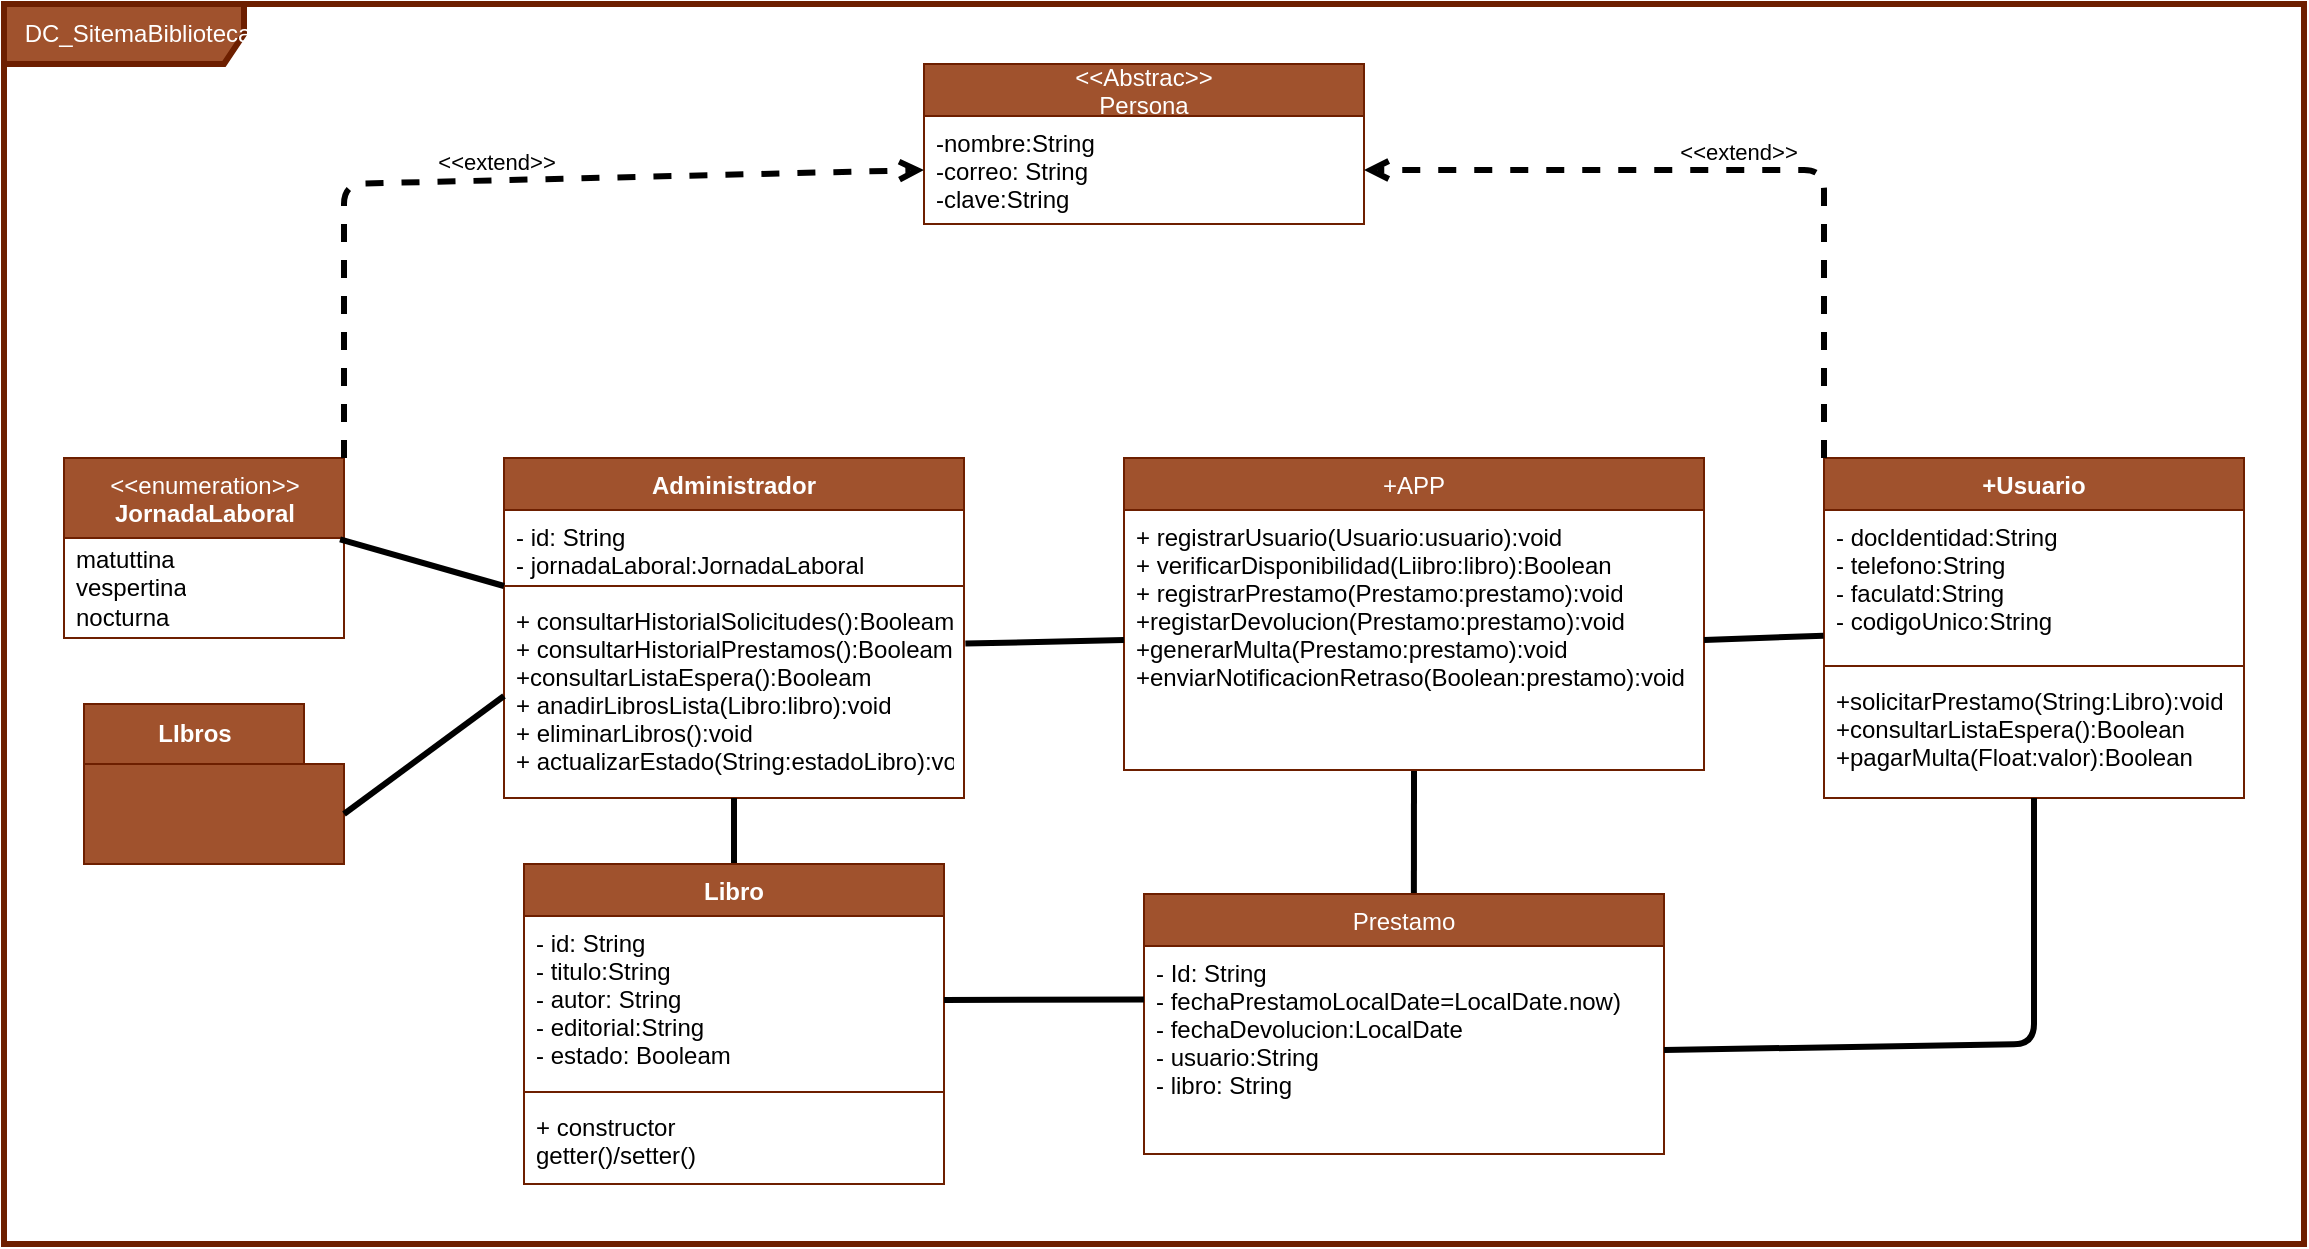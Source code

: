 <mxfile>
    <diagram id="T8FiycI4r1MDCLo_U2ed" name="Page-1">
        <mxGraphModel dx="890" dy="746" grid="1" gridSize="10" guides="1" tooltips="1" connect="1" arrows="1" fold="1" page="0" pageScale="1" pageWidth="850" pageHeight="1100" background="#ffffff" math="0" shadow="0">
            <root>
                <mxCell id="0"/>
                <mxCell id="1" parent="0"/>
                <mxCell id="2" value="&amp;nbsp;DC_SitemaBiblioteca" style="shape=umlFrame;whiteSpace=wrap;html=1;width=120;height=30;boundedLbl=1;verticalAlign=middle;align=left;spacingLeft=5;fillColor=#a0522d;strokeColor=#6D1F00;strokeWidth=3;fontColor=#ffffff;" parent="1" vertex="1">
                    <mxGeometry x="-280" y="-30" width="1150" height="620" as="geometry"/>
                </mxCell>
                <mxCell id="34" style="edgeStyle=none;html=1;exitX=0.5;exitY=1;exitDx=0;exitDy=0;entryX=0.519;entryY=0.038;entryDx=0;entryDy=0;entryPerimeter=0;strokeColor=#000000;strokeWidth=3;fontColor=#000000;endArrow=none;endFill=0;" parent="1" source="3" target="15" edge="1">
                    <mxGeometry relative="1" as="geometry"/>
                </mxCell>
                <mxCell id="3" value="+APP" style="swimlane;fontStyle=0;childLayout=stackLayout;horizontal=1;startSize=26;fillColor=#a0522d;horizontalStack=0;resizeParent=1;resizeParentMax=0;resizeLast=0;collapsible=1;marginBottom=0;strokeColor=#6D1F00;fontColor=#ffffff;" parent="1" vertex="1">
                    <mxGeometry x="280" y="197" width="290" height="156" as="geometry"/>
                </mxCell>
                <mxCell id="6" value="+ registrarUsuario(Usuario:usuario):void&#10;+ verificarDisponibilidad(Liibro:libro):Boolean&#10;+ registrarPrestamo(Prestamo:prestamo):void&#10;+registarDevolucion(Prestamo:prestamo):void&#10;+generarMulta(Prestamo:prestamo):void&#10;+enviarNotificacionRetraso(Boolean:prestamo):void&#10;" style="text;strokeColor=none;fillColor=none;align=left;verticalAlign=top;spacingLeft=4;spacingRight=4;overflow=hidden;rotatable=0;points=[[0,0.5],[1,0.5]];portConstraint=eastwest;fontColor=#000000;" parent="3" vertex="1">
                    <mxGeometry y="26" width="290" height="130" as="geometry"/>
                </mxCell>
                <mxCell id="9" value="&lt;&lt;Abstrac&gt;&gt;&#10;Persona" style="swimlane;fontStyle=0;childLayout=stackLayout;horizontal=1;startSize=26;fillColor=#a0522d;horizontalStack=0;resizeParent=1;resizeParentMax=0;resizeLast=0;collapsible=1;marginBottom=0;strokeColor=#6D1F00;fontColor=#ffffff;" parent="1" vertex="1">
                    <mxGeometry x="180" width="220" height="80" as="geometry"/>
                </mxCell>
                <mxCell id="10" value="-nombre:String&#10;-correo: String&#10;-clave:String" style="text;strokeColor=none;fillColor=none;align=left;verticalAlign=top;spacingLeft=4;spacingRight=4;overflow=hidden;rotatable=0;points=[[0,0.5],[1,0.5]];portConstraint=eastwest;fontColor=#000000;" parent="9" vertex="1">
                    <mxGeometry y="26" width="220" height="54" as="geometry"/>
                </mxCell>
                <mxCell id="11" value="+Usuario" style="swimlane;fontStyle=1;align=center;verticalAlign=top;childLayout=stackLayout;horizontal=1;startSize=26;horizontalStack=0;resizeParent=1;resizeParentMax=0;resizeLast=0;collapsible=1;marginBottom=0;strokeColor=#6D1F00;fillColor=#a0522d;fontColor=#ffffff;" parent="1" vertex="1">
                    <mxGeometry x="630" y="197" width="210" height="170" as="geometry"/>
                </mxCell>
                <mxCell id="12" value="- docIdentidad:String&#10;- telefono:String&#10;- faculatd:String&#10;- codigoUnico:String" style="text;strokeColor=none;fillColor=none;align=left;verticalAlign=top;spacingLeft=4;spacingRight=4;overflow=hidden;rotatable=0;points=[[0,0.5],[1,0.5]];portConstraint=eastwest;fontColor=#000000;" parent="11" vertex="1">
                    <mxGeometry y="26" width="210" height="74" as="geometry"/>
                </mxCell>
                <mxCell id="13" value="" style="line;strokeWidth=1;fillColor=none;align=left;verticalAlign=middle;spacingTop=-1;spacingLeft=3;spacingRight=3;rotatable=0;labelPosition=right;points=[];portConstraint=eastwest;strokeColor=inherit;fontColor=#000000;" parent="11" vertex="1">
                    <mxGeometry y="100" width="210" height="8" as="geometry"/>
                </mxCell>
                <mxCell id="14" value="+solicitarPrestamo(String:Libro):void&#10;+consultarListaEspera():Boolean&#10;+pagarMulta(Float:valor):Boolean" style="text;strokeColor=none;fillColor=none;align=left;verticalAlign=top;spacingLeft=4;spacingRight=4;overflow=hidden;rotatable=0;points=[[0,0.5],[1,0.5]];portConstraint=eastwest;fontColor=#000000;" parent="11" vertex="1">
                    <mxGeometry y="108" width="210" height="62" as="geometry"/>
                </mxCell>
                <mxCell id="15" value="Prestamo" style="swimlane;fontStyle=0;childLayout=stackLayout;horizontal=1;startSize=26;fillColor=#a0522d;horizontalStack=0;resizeParent=1;resizeParentMax=0;resizeLast=0;collapsible=1;marginBottom=0;strokeColor=#6D1F00;fontColor=#ffffff;" parent="1" vertex="1">
                    <mxGeometry x="290" y="415" width="260" height="130" as="geometry"/>
                </mxCell>
                <mxCell id="16" value="- Id: String&#10;- fechaPrestamoLocalDate=LocalDate.now)&#10;- fechaDevolucion:LocalDate&#10;- usuario:String&#10;- libro: String" style="text;strokeColor=none;fillColor=none;align=left;verticalAlign=top;spacingLeft=4;spacingRight=4;overflow=hidden;rotatable=0;points=[[0,0.5],[1,0.5]];portConstraint=eastwest;fontColor=#000000;" parent="15" vertex="1">
                    <mxGeometry y="26" width="260" height="104" as="geometry"/>
                </mxCell>
                <mxCell id="21" value="Administrador" style="swimlane;fontStyle=1;align=center;verticalAlign=top;childLayout=stackLayout;horizontal=1;startSize=26;horizontalStack=0;resizeParent=1;resizeParentMax=0;resizeLast=0;collapsible=1;marginBottom=0;strokeColor=#6D1F00;fillColor=#a0522d;fontColor=#ffffff;" parent="1" vertex="1">
                    <mxGeometry x="-30" y="197" width="230" height="170" as="geometry"/>
                </mxCell>
                <mxCell id="22" value="- id: String&#10;- jornadaLaboral:JornadaLaboral" style="text;strokeColor=none;fillColor=none;align=left;verticalAlign=top;spacingLeft=4;spacingRight=4;overflow=hidden;rotatable=0;points=[[0,0.5],[1,0.5]];portConstraint=eastwest;fontColor=#000000;" parent="21" vertex="1">
                    <mxGeometry y="26" width="230" height="34" as="geometry"/>
                </mxCell>
                <mxCell id="23" value="" style="line;strokeWidth=1;fillColor=none;align=left;verticalAlign=middle;spacingTop=-1;spacingLeft=3;spacingRight=3;rotatable=0;labelPosition=right;points=[];portConstraint=eastwest;strokeColor=inherit;fontColor=#000000;" parent="21" vertex="1">
                    <mxGeometry y="60" width="230" height="8" as="geometry"/>
                </mxCell>
                <mxCell id="24" value="+ consultarHistorialSolicitudes():Booleam&#10;+ consultarHistorialPrestamos():Booleam&#10;+consultarListaEspera():Booleam&#10;+ anadirLibrosLista(Libro:libro):void&#10;+ eliminarLibros():void&#10;+ actualizarEstado(String:estadoLibro):void" style="text;strokeColor=none;fillColor=none;align=left;verticalAlign=top;spacingLeft=4;spacingRight=4;overflow=hidden;rotatable=0;points=[[0,0.5],[1,0.5]];portConstraint=eastwest;fontColor=#000000;" parent="21" vertex="1">
                    <mxGeometry y="68" width="230" height="102" as="geometry"/>
                </mxCell>
                <mxCell id="25" value="&amp;lt;&amp;lt;enumeration&amp;gt;&amp;gt;&lt;br&gt;&lt;b&gt;JornadaLaboral&lt;/b&gt;" style="swimlane;fontStyle=0;align=center;verticalAlign=top;childLayout=stackLayout;horizontal=1;startSize=40;horizontalStack=0;resizeParent=1;resizeParentMax=0;resizeLast=0;collapsible=0;marginBottom=0;html=1;fillColor=#a0522d;strokeColor=#6D1F00;fontColor=#ffffff;" parent="1" vertex="1">
                    <mxGeometry x="-250" y="197" width="140" height="90" as="geometry"/>
                </mxCell>
                <mxCell id="26" value="&lt;font color=&quot;#000000&quot;&gt;matuttina&lt;br&gt;vespertina&lt;br&gt;nocturna&lt;/font&gt;" style="text;html=1;strokeColor=none;fillColor=none;align=left;verticalAlign=middle;spacingLeft=4;spacingRight=4;overflow=hidden;rotatable=0;points=[[0,0.5],[1,0.5]];portConstraint=eastwest;" parent="25" vertex="1">
                    <mxGeometry y="40" width="140" height="50" as="geometry"/>
                </mxCell>
                <mxCell id="32" style="edgeStyle=none;html=1;exitX=0.5;exitY=0;exitDx=0;exitDy=0;entryX=0.5;entryY=1;entryDx=0;entryDy=0;strokeColor=#000000;strokeWidth=3;fontColor=#000000;endArrow=none;endFill=0;" parent="1" source="27" target="21" edge="1">
                    <mxGeometry relative="1" as="geometry"/>
                </mxCell>
                <mxCell id="27" value="Libro" style="swimlane;fontStyle=1;align=center;verticalAlign=top;childLayout=stackLayout;horizontal=1;startSize=26;horizontalStack=0;resizeParent=1;resizeParentMax=0;resizeLast=0;collapsible=1;marginBottom=0;strokeColor=#6D1F00;fillColor=#a0522d;fontColor=#ffffff;" parent="1" vertex="1">
                    <mxGeometry x="-20" y="400" width="210" height="160" as="geometry"/>
                </mxCell>
                <mxCell id="28" value="- id: String&#10;- titulo:String&#10;- autor: String&#10;- editorial:String&#10;- estado: Booleam" style="text;strokeColor=none;fillColor=none;align=left;verticalAlign=top;spacingLeft=4;spacingRight=4;overflow=hidden;rotatable=0;points=[[0,0.5],[1,0.5]];portConstraint=eastwest;fontColor=#000000;" parent="27" vertex="1">
                    <mxGeometry y="26" width="210" height="84" as="geometry"/>
                </mxCell>
                <mxCell id="29" value="" style="line;strokeWidth=1;fillColor=none;align=left;verticalAlign=middle;spacingTop=-1;spacingLeft=3;spacingRight=3;rotatable=0;labelPosition=right;points=[];portConstraint=eastwest;strokeColor=inherit;fontColor=#000000;" parent="27" vertex="1">
                    <mxGeometry y="110" width="210" height="8" as="geometry"/>
                </mxCell>
                <mxCell id="30" value="+ constructor&#10;getter()/setter()" style="text;strokeColor=none;fillColor=none;align=left;verticalAlign=top;spacingLeft=4;spacingRight=4;overflow=hidden;rotatable=0;points=[[0,0.5],[1,0.5]];portConstraint=eastwest;fontColor=#000000;" parent="27" vertex="1">
                    <mxGeometry y="118" width="210" height="42" as="geometry"/>
                </mxCell>
                <mxCell id="31" style="edgeStyle=none;html=1;exitX=0.986;exitY=0.013;exitDx=0;exitDy=0;fontColor=#000000;strokeColor=#000000;strokeWidth=3;endArrow=none;endFill=0;exitPerimeter=0;" parent="1" source="26" edge="1">
                    <mxGeometry relative="1" as="geometry">
                        <mxPoint x="-30" y="261" as="targetPoint"/>
                    </mxGeometry>
                </mxCell>
                <mxCell id="33" style="edgeStyle=none;html=1;exitX=1;exitY=0.5;exitDx=0;exitDy=0;strokeColor=#000000;strokeWidth=3;fontColor=#000000;endArrow=none;endFill=0;" parent="1" source="28" edge="1">
                    <mxGeometry relative="1" as="geometry">
                        <mxPoint x="290" y="467.727" as="targetPoint"/>
                    </mxGeometry>
                </mxCell>
                <mxCell id="35" style="edgeStyle=none;html=1;exitX=1;exitY=0.5;exitDx=0;exitDy=0;entryX=0.5;entryY=1;entryDx=0;entryDy=0;strokeColor=#000000;strokeWidth=3;fontColor=#000000;endArrow=none;endFill=0;" parent="1" source="16" target="11" edge="1">
                    <mxGeometry relative="1" as="geometry">
                        <Array as="points">
                            <mxPoint x="735" y="490"/>
                        </Array>
                    </mxGeometry>
                </mxCell>
                <mxCell id="36" style="edgeStyle=none;html=1;exitX=1;exitY=0.5;exitDx=0;exitDy=0;entryX=-0.001;entryY=0.849;entryDx=0;entryDy=0;entryPerimeter=0;strokeColor=#000000;strokeWidth=3;fontColor=#000000;endArrow=none;endFill=0;" parent="1" source="6" target="12" edge="1">
                    <mxGeometry relative="1" as="geometry"/>
                </mxCell>
                <mxCell id="39" value="&amp;lt;&amp;lt;extend&amp;gt;&amp;gt;" style="html=1;verticalAlign=bottom;labelBackgroundColor=none;endArrow=open;endFill=0;dashed=1;strokeColor=#000000;strokeWidth=3;fontColor=#000000;exitX=1;exitY=0;exitDx=0;exitDy=0;entryX=0;entryY=0.5;entryDx=0;entryDy=0;" parent="1" source="25" target="10" edge="1">
                    <mxGeometry width="160" relative="1" as="geometry">
                        <mxPoint x="-120" y="100" as="sourcePoint"/>
                        <mxPoint x="40" y="100" as="targetPoint"/>
                        <Array as="points">
                            <mxPoint x="-110" y="60"/>
                        </Array>
                    </mxGeometry>
                </mxCell>
                <mxCell id="40" value="&amp;lt;&amp;lt;extend&amp;gt;&amp;gt;" style="html=1;verticalAlign=bottom;labelBackgroundColor=none;endArrow=open;endFill=0;dashed=1;strokeColor=#000000;strokeWidth=3;fontColor=#000000;exitX=0;exitY=0;exitDx=0;exitDy=0;entryX=1;entryY=0.5;entryDx=0;entryDy=0;" parent="1" source="11" target="10" edge="1">
                    <mxGeometry width="160" relative="1" as="geometry">
                        <mxPoint x="670" y="237" as="sourcePoint"/>
                        <mxPoint x="880" y="80" as="targetPoint"/>
                        <Array as="points">
                            <mxPoint x="630" y="53"/>
                        </Array>
                    </mxGeometry>
                </mxCell>
                <mxCell id="41" style="edgeStyle=none;html=1;exitX=0;exitY=0.5;exitDx=0;exitDy=0;entryX=1.003;entryY=0.243;entryDx=0;entryDy=0;entryPerimeter=0;strokeColor=#000000;strokeWidth=3;fontColor=#000000;endArrow=none;endFill=0;" parent="1" source="6" target="24" edge="1">
                    <mxGeometry relative="1" as="geometry"/>
                </mxCell>
                <mxCell id="42" value="LIbros" style="shape=folder;fontStyle=1;tabWidth=110;tabHeight=30;tabPosition=left;html=1;boundedLbl=1;labelInHeader=1;container=1;collapsible=0;fillColor=#a0522d;strokeColor=#6D1F00;fontColor=#ffffff;" parent="1" vertex="1">
                    <mxGeometry x="-240" y="320" width="130" height="80" as="geometry"/>
                </mxCell>
                <mxCell id="43" value="" style="html=1;strokeColor=none;resizeWidth=1;resizeHeight=1;fillColor=none;part=1;connectable=0;allowArrows=0;deletable=0;fontColor=#000000;" parent="42" vertex="1">
                    <mxGeometry width="130" height="56" relative="1" as="geometry">
                        <mxPoint y="30" as="offset"/>
                    </mxGeometry>
                </mxCell>
                <mxCell id="46" style="edgeStyle=none;html=1;exitX=0;exitY=0.5;exitDx=0;exitDy=0;entryX=0;entryY=0;entryDx=130;entryDy=55;entryPerimeter=0;strokeColor=#000000;strokeWidth=3;fontColor=#000000;endArrow=none;endFill=0;" parent="1" source="24" target="42" edge="1">
                    <mxGeometry relative="1" as="geometry"/>
                </mxCell>
            </root>
        </mxGraphModel>
    </diagram>
</mxfile>
